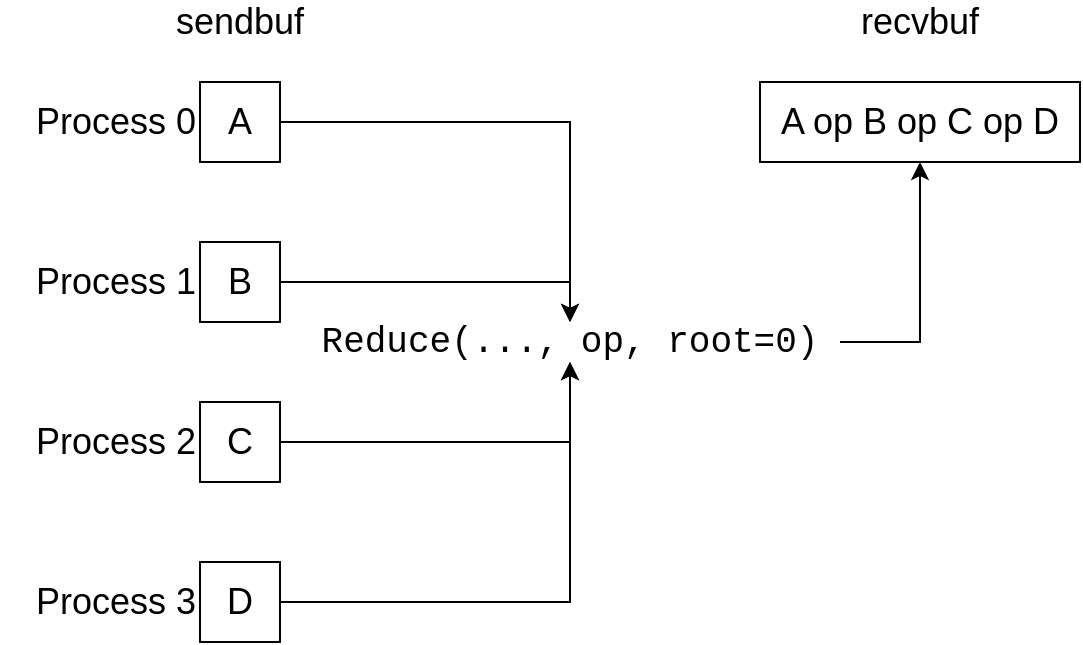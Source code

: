 <mxfile version="13.9.9" type="device"><diagram id="X6iL61zhix9XP-mYD1Zb" name="Page-1"><mxGraphModel dx="786" dy="580" grid="1" gridSize="10" guides="1" tooltips="1" connect="1" arrows="1" fold="1" page="1" pageScale="1" pageWidth="827" pageHeight="1169" math="0" shadow="0"><root><mxCell id="0"/><mxCell id="1" parent="0"/><mxCell id="UXTnwKIDAXnvfDsl340o-13" style="edgeStyle=orthogonalEdgeStyle;rounded=0;orthogonalLoop=1;jettySize=auto;html=1;exitX=1;exitY=0.5;exitDx=0;exitDy=0;entryX=0.5;entryY=1;entryDx=0;entryDy=0;fontFamily=Helvetica;fontSize=18;" edge="1" parent="1" source="UXTnwKIDAXnvfDsl340o-1" target="UXTnwKIDAXnvfDsl340o-6"><mxGeometry relative="1" as="geometry"/></mxCell><mxCell id="UXTnwKIDAXnvfDsl340o-1" value="A" style="rounded=0;whiteSpace=wrap;html=1;fontSize=18;" vertex="1" parent="1"><mxGeometry x="160" y="80" width="40" height="40" as="geometry"/></mxCell><mxCell id="UXTnwKIDAXnvfDsl340o-14" style="edgeStyle=orthogonalEdgeStyle;rounded=0;orthogonalLoop=1;jettySize=auto;html=1;exitX=1;exitY=0.5;exitDx=0;exitDy=0;entryX=0.5;entryY=1;entryDx=0;entryDy=0;fontFamily=Helvetica;fontSize=18;" edge="1" parent="1" source="UXTnwKIDAXnvfDsl340o-2" target="UXTnwKIDAXnvfDsl340o-6"><mxGeometry relative="1" as="geometry"/></mxCell><mxCell id="UXTnwKIDAXnvfDsl340o-2" value="B" style="rounded=0;whiteSpace=wrap;html=1;fontSize=18;" vertex="1" parent="1"><mxGeometry x="160" y="160" width="40" height="40" as="geometry"/></mxCell><mxCell id="UXTnwKIDAXnvfDsl340o-12" style="edgeStyle=orthogonalEdgeStyle;rounded=0;orthogonalLoop=1;jettySize=auto;html=1;exitX=1;exitY=0.5;exitDx=0;exitDy=0;entryX=0.5;entryY=0;entryDx=0;entryDy=0;fontFamily=Helvetica;fontSize=18;" edge="1" parent="1" source="UXTnwKIDAXnvfDsl340o-3" target="UXTnwKIDAXnvfDsl340o-6"><mxGeometry relative="1" as="geometry"/></mxCell><mxCell id="UXTnwKIDAXnvfDsl340o-3" value="C" style="rounded=0;whiteSpace=wrap;html=1;fontSize=18;" vertex="1" parent="1"><mxGeometry x="160" y="240" width="40" height="40" as="geometry"/></mxCell><mxCell id="UXTnwKIDAXnvfDsl340o-11" style="edgeStyle=orthogonalEdgeStyle;rounded=0;orthogonalLoop=1;jettySize=auto;html=1;exitX=1;exitY=0.5;exitDx=0;exitDy=0;fontFamily=Helvetica;fontSize=18;" edge="1" parent="1" source="UXTnwKIDAXnvfDsl340o-4" target="UXTnwKIDAXnvfDsl340o-6"><mxGeometry relative="1" as="geometry"/></mxCell><mxCell id="UXTnwKIDAXnvfDsl340o-4" value="D" style="rounded=0;whiteSpace=wrap;html=1;fontSize=18;" vertex="1" parent="1"><mxGeometry x="160" y="320" width="40" height="40" as="geometry"/></mxCell><mxCell id="UXTnwKIDAXnvfDsl340o-5" value="A op B op C op D" style="rounded=0;whiteSpace=wrap;html=1;fontSize=18;" vertex="1" parent="1"><mxGeometry x="440" y="80" width="160" height="40" as="geometry"/></mxCell><mxCell id="UXTnwKIDAXnvfDsl340o-15" style="edgeStyle=orthogonalEdgeStyle;rounded=0;orthogonalLoop=1;jettySize=auto;html=1;exitX=0;exitY=0.5;exitDx=0;exitDy=0;entryX=0.5;entryY=1;entryDx=0;entryDy=0;fontFamily=Helvetica;fontSize=18;" edge="1" parent="1" source="UXTnwKIDAXnvfDsl340o-6" target="UXTnwKIDAXnvfDsl340o-5"><mxGeometry relative="1" as="geometry"/></mxCell><mxCell id="UXTnwKIDAXnvfDsl340o-6" value="Reduce(..., op, root=0)" style="text;html=1;strokeColor=none;fillColor=none;align=center;verticalAlign=middle;whiteSpace=wrap;rounded=0;fontSize=18;fontFamily=Courier;direction=west;rotation=0;" vertex="1" parent="1"><mxGeometry x="210" y="200" width="270" height="20" as="geometry"/></mxCell><mxCell id="UXTnwKIDAXnvfDsl340o-7" value="Process 0" style="text;html=1;strokeColor=none;fillColor=none;align=right;verticalAlign=middle;whiteSpace=wrap;rounded=0;fontFamily=Helvetica;fontSize=18;" vertex="1" parent="1"><mxGeometry x="60" y="90" width="100" height="20" as="geometry"/></mxCell><mxCell id="UXTnwKIDAXnvfDsl340o-8" value="Process 1&lt;span style=&quot;color: rgba(0 , 0 , 0 , 0) ; font-family: monospace ; font-size: 0px&quot;&gt;%3CmxGraphModel%3E%3Croot%3E%3CmxCell%20id%3D%220%22%2F%3E%3CmxCell%20id%3D%221%22%20parent%3D%220%22%2F%3E%3CmxCell%20id%3D%222%22%20value%3D%22Process%200%22%20style%3D%22text%3Bhtml%3D1%3BstrokeColor%3Dnone%3BfillColor%3Dnone%3Balign%3Dright%3BverticalAlign%3Dmiddle%3BwhiteSpace%3Dwrap%3Brounded%3D0%3BfontFamily%3DHelvetica%3BfontSize%3D18%3B%22%20vertex%3D%221%22%20parent%3D%221%22%3E%3CmxGeometry%20x%3D%2260%22%20y%3D%2290%22%20width%3D%22100%22%20height%3D%2220%22%20as%3D%22geometry%22%2F%3E%3C%2FmxCell%3E%3C%2Froot%3E%3C%2FmxGraphModel%3E&lt;/span&gt;" style="text;html=1;strokeColor=none;fillColor=none;align=right;verticalAlign=middle;whiteSpace=wrap;rounded=0;fontFamily=Helvetica;fontSize=18;" vertex="1" parent="1"><mxGeometry x="60" y="170" width="100" height="20" as="geometry"/></mxCell><mxCell id="UXTnwKIDAXnvfDsl340o-9" value="Process 2" style="text;html=1;strokeColor=none;fillColor=none;align=right;verticalAlign=middle;whiteSpace=wrap;rounded=0;fontFamily=Helvetica;fontSize=18;" vertex="1" parent="1"><mxGeometry x="60" y="250" width="100" height="20" as="geometry"/></mxCell><mxCell id="UXTnwKIDAXnvfDsl340o-10" value="Process 3" style="text;html=1;strokeColor=none;fillColor=none;align=right;verticalAlign=middle;whiteSpace=wrap;rounded=0;fontFamily=Helvetica;fontSize=18;" vertex="1" parent="1"><mxGeometry x="60" y="330" width="100" height="20" as="geometry"/></mxCell><mxCell id="UXTnwKIDAXnvfDsl340o-16" value="sendbuf" style="text;html=1;strokeColor=none;fillColor=none;align=center;verticalAlign=middle;whiteSpace=wrap;rounded=0;fontFamily=Helvetica;fontSize=18;" vertex="1" parent="1"><mxGeometry x="140" y="40" width="80" height="20" as="geometry"/></mxCell><mxCell id="UXTnwKIDAXnvfDsl340o-19" value="recvbuf" style="text;html=1;strokeColor=none;fillColor=none;align=center;verticalAlign=middle;whiteSpace=wrap;rounded=0;fontFamily=Helvetica;fontSize=18;" vertex="1" parent="1"><mxGeometry x="480" y="40" width="80" height="20" as="geometry"/></mxCell></root></mxGraphModel></diagram></mxfile>